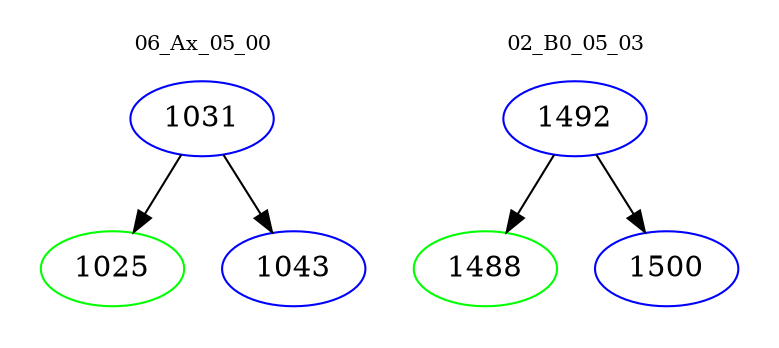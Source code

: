digraph{
subgraph cluster_0 {
color = white
label = "06_Ax_05_00";
fontsize=10;
T0_1031 [label="1031", color="blue"]
T0_1031 -> T0_1025 [color="black"]
T0_1025 [label="1025", color="green"]
T0_1031 -> T0_1043 [color="black"]
T0_1043 [label="1043", color="blue"]
}
subgraph cluster_1 {
color = white
label = "02_B0_05_03";
fontsize=10;
T1_1492 [label="1492", color="blue"]
T1_1492 -> T1_1488 [color="black"]
T1_1488 [label="1488", color="green"]
T1_1492 -> T1_1500 [color="black"]
T1_1500 [label="1500", color="blue"]
}
}
